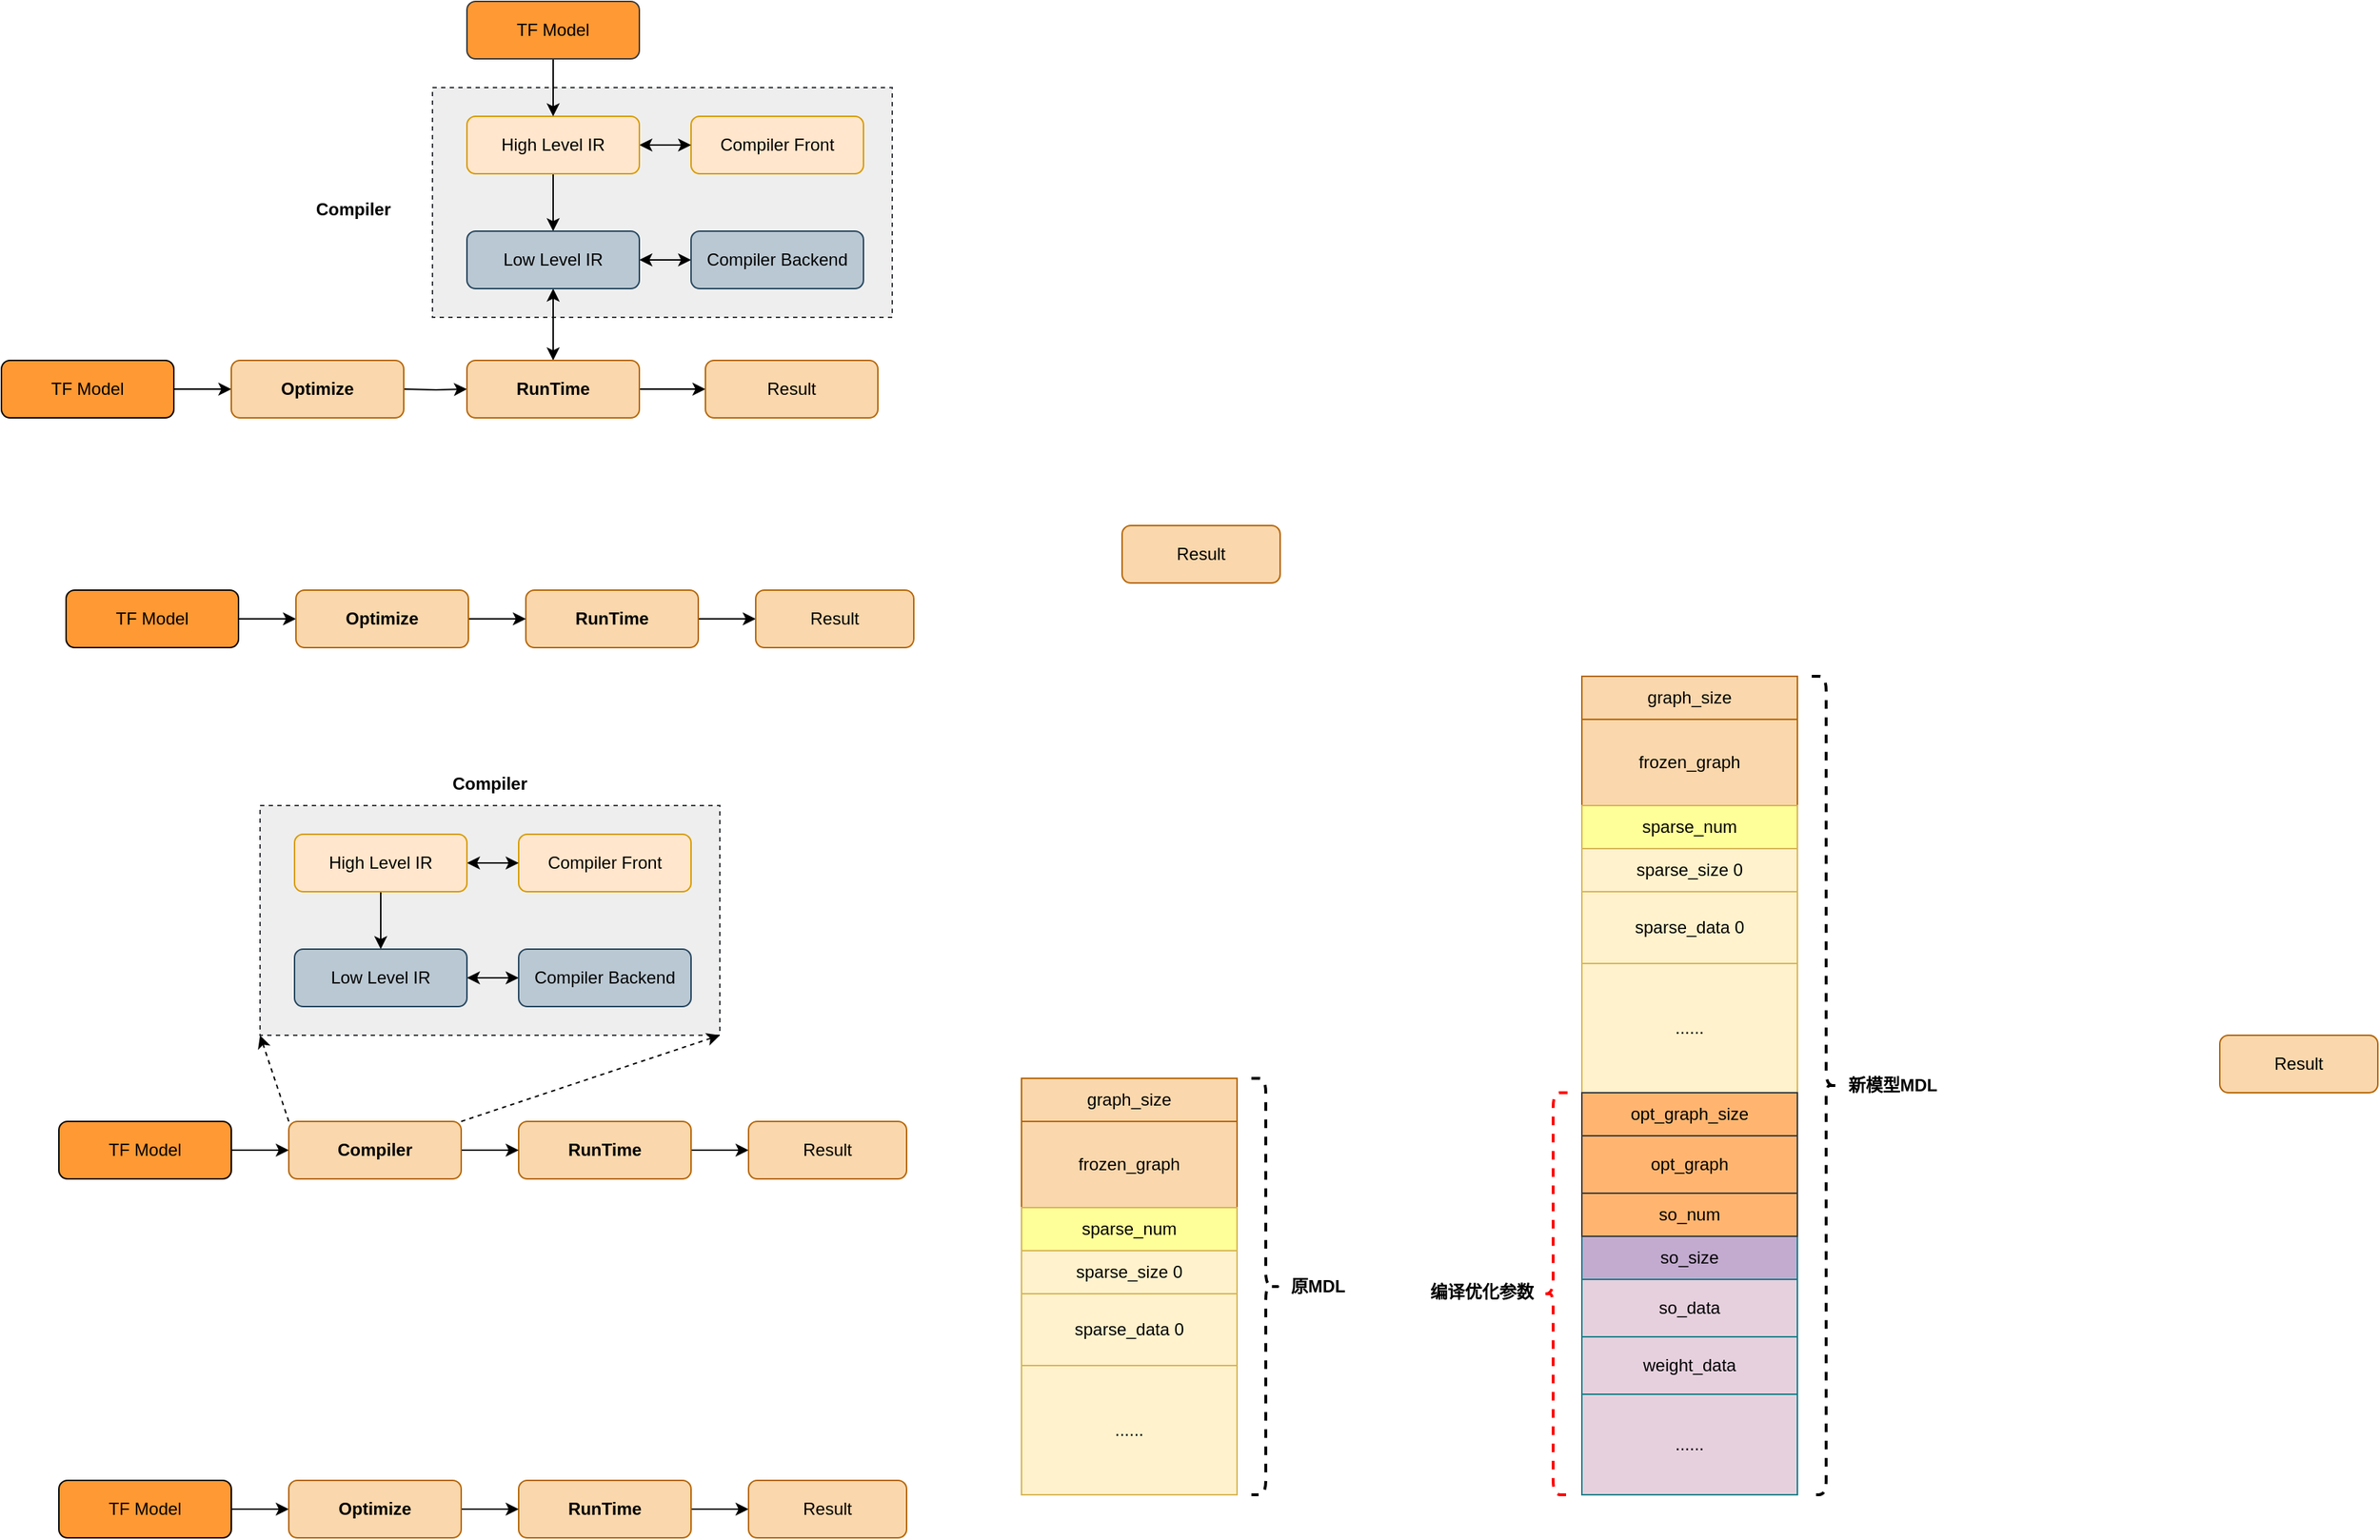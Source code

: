 <mxfile version="21.3.7" type="github">
  <diagram id="C5RBs43oDa-KdzZeNtuy" name="Page-1">
    <mxGraphModel dx="1221" dy="644" grid="1" gridSize="10" guides="1" tooltips="1" connect="1" arrows="1" fold="1" page="1" pageScale="1" pageWidth="827" pageHeight="1169" math="0" shadow="0">
      <root>
        <mxCell id="WIyWlLk6GJQsqaUBKTNV-0" />
        <mxCell id="WIyWlLk6GJQsqaUBKTNV-1" parent="WIyWlLk6GJQsqaUBKTNV-0" />
        <mxCell id="KsScosCIvsUQEo_AMa1u-0" value="" style="rounded=0;whiteSpace=wrap;html=1;fontSize=12;glass=0;strokeWidth=1;shadow=0;fillColor=#eeeeee;strokeColor=#36393d;dashed=1;" parent="WIyWlLk6GJQsqaUBKTNV-1" vertex="1">
          <mxGeometry x="410" y="240" width="320" height="160" as="geometry" />
        </mxCell>
        <mxCell id="WIyWlLk6GJQsqaUBKTNV-3" value="Compiler Front" style="rounded=1;whiteSpace=wrap;html=1;fontSize=12;glass=0;strokeWidth=1;shadow=0;fillColor=#ffe6cc;strokeColor=#d79b00;" parent="WIyWlLk6GJQsqaUBKTNV-1" vertex="1">
          <mxGeometry x="590" y="260" width="120" height="40" as="geometry" />
        </mxCell>
        <mxCell id="KsScosCIvsUQEo_AMa1u-5" style="edgeStyle=orthogonalEdgeStyle;rounded=0;orthogonalLoop=1;jettySize=auto;html=1;exitX=0.5;exitY=1;exitDx=0;exitDy=0;" parent="WIyWlLk6GJQsqaUBKTNV-1" source="WIyWlLk6GJQsqaUBKTNV-7" target="WIyWlLk6GJQsqaUBKTNV-11" edge="1">
          <mxGeometry relative="1" as="geometry" />
        </mxCell>
        <mxCell id="KsScosCIvsUQEo_AMa1u-6" style="edgeStyle=orthogonalEdgeStyle;rounded=0;orthogonalLoop=1;jettySize=auto;html=1;exitX=1;exitY=0.5;exitDx=0;exitDy=0;entryX=0;entryY=0.5;entryDx=0;entryDy=0;startArrow=classic;startFill=1;" parent="WIyWlLk6GJQsqaUBKTNV-1" source="WIyWlLk6GJQsqaUBKTNV-7" target="WIyWlLk6GJQsqaUBKTNV-3" edge="1">
          <mxGeometry relative="1" as="geometry" />
        </mxCell>
        <mxCell id="WIyWlLk6GJQsqaUBKTNV-7" value="High Level IR" style="rounded=1;whiteSpace=wrap;html=1;fontSize=12;glass=0;strokeWidth=1;shadow=0;fillColor=#ffe6cc;strokeColor=#d79b00;" parent="WIyWlLk6GJQsqaUBKTNV-1" vertex="1">
          <mxGeometry x="434" y="260" width="120" height="40" as="geometry" />
        </mxCell>
        <mxCell id="KsScosCIvsUQEo_AMa1u-8" style="edgeStyle=orthogonalEdgeStyle;rounded=0;orthogonalLoop=1;jettySize=auto;html=1;exitX=1;exitY=0.5;exitDx=0;exitDy=0;entryX=0;entryY=0.5;entryDx=0;entryDy=0;startArrow=classic;startFill=1;" parent="WIyWlLk6GJQsqaUBKTNV-1" source="WIyWlLk6GJQsqaUBKTNV-11" target="WIyWlLk6GJQsqaUBKTNV-12" edge="1">
          <mxGeometry relative="1" as="geometry" />
        </mxCell>
        <mxCell id="KsScosCIvsUQEo_AMa1u-9" style="edgeStyle=orthogonalEdgeStyle;rounded=0;orthogonalLoop=1;jettySize=auto;html=1;exitX=0.5;exitY=1;exitDx=0;exitDy=0;entryX=0.5;entryY=0;entryDx=0;entryDy=0;startArrow=classic;startFill=1;" parent="WIyWlLk6GJQsqaUBKTNV-1" source="WIyWlLk6GJQsqaUBKTNV-11" target="KsScosCIvsUQEo_AMa1u-3" edge="1">
          <mxGeometry relative="1" as="geometry" />
        </mxCell>
        <mxCell id="WIyWlLk6GJQsqaUBKTNV-11" value="Low Level IR" style="rounded=1;whiteSpace=wrap;html=1;fontSize=12;glass=0;strokeWidth=1;shadow=0;fillColor=#bac8d3;strokeColor=#23445d;" parent="WIyWlLk6GJQsqaUBKTNV-1" vertex="1">
          <mxGeometry x="434" y="340" width="120" height="40" as="geometry" />
        </mxCell>
        <mxCell id="WIyWlLk6GJQsqaUBKTNV-12" value="Compiler Backend" style="rounded=1;whiteSpace=wrap;html=1;fontSize=12;glass=0;strokeWidth=1;shadow=0;fillColor=#bac8d3;strokeColor=#23445d;" parent="WIyWlLk6GJQsqaUBKTNV-1" vertex="1">
          <mxGeometry x="590" y="340" width="120" height="40" as="geometry" />
        </mxCell>
        <mxCell id="KsScosCIvsUQEo_AMa1u-7" style="edgeStyle=orthogonalEdgeStyle;rounded=0;orthogonalLoop=1;jettySize=auto;html=1;exitX=0.5;exitY=1;exitDx=0;exitDy=0;entryX=0.5;entryY=0;entryDx=0;entryDy=0;" parent="WIyWlLk6GJQsqaUBKTNV-1" source="KsScosCIvsUQEo_AMa1u-1" target="WIyWlLk6GJQsqaUBKTNV-7" edge="1">
          <mxGeometry relative="1" as="geometry" />
        </mxCell>
        <mxCell id="KsScosCIvsUQEo_AMa1u-1" value="TF Model" style="rounded=1;whiteSpace=wrap;html=1;fontSize=12;glass=0;strokeWidth=1;shadow=0;fillColor=#FF9933;strokeColor=#36393d;" parent="WIyWlLk6GJQsqaUBKTNV-1" vertex="1">
          <mxGeometry x="434" y="180" width="120" height="40" as="geometry" />
        </mxCell>
        <mxCell id="KsScosCIvsUQEo_AMa1u-10" style="edgeStyle=orthogonalEdgeStyle;rounded=0;orthogonalLoop=1;jettySize=auto;html=1;exitX=1;exitY=0.5;exitDx=0;exitDy=0;entryX=0;entryY=0.5;entryDx=0;entryDy=0;startArrow=none;startFill=0;" parent="WIyWlLk6GJQsqaUBKTNV-1" target="KsScosCIvsUQEo_AMa1u-3" edge="1">
          <mxGeometry relative="1" as="geometry">
            <mxPoint x="390" y="450" as="sourcePoint" />
          </mxGeometry>
        </mxCell>
        <mxCell id="KsScosCIvsUQEo_AMa1u-15" style="edgeStyle=orthogonalEdgeStyle;rounded=0;orthogonalLoop=1;jettySize=auto;html=1;exitX=1;exitY=0.5;exitDx=0;exitDy=0;entryX=0;entryY=0.5;entryDx=0;entryDy=0;startArrow=none;startFill=0;" parent="WIyWlLk6GJQsqaUBKTNV-1" source="KsScosCIvsUQEo_AMa1u-2" target="KsScosCIvsUQEo_AMa1u-13" edge="1">
          <mxGeometry relative="1" as="geometry" />
        </mxCell>
        <mxCell id="KsScosCIvsUQEo_AMa1u-2" value="TF Model" style="rounded=1;whiteSpace=wrap;html=1;fontSize=12;glass=0;strokeWidth=1;shadow=0;fillColor=#FF9933;" parent="WIyWlLk6GJQsqaUBKTNV-1" vertex="1">
          <mxGeometry x="110" y="430" width="120" height="40" as="geometry" />
        </mxCell>
        <mxCell id="KsScosCIvsUQEo_AMa1u-11" style="edgeStyle=orthogonalEdgeStyle;rounded=0;orthogonalLoop=1;jettySize=auto;html=1;exitX=1;exitY=0.5;exitDx=0;exitDy=0;entryX=0;entryY=0.5;entryDx=0;entryDy=0;startArrow=none;startFill=0;" parent="WIyWlLk6GJQsqaUBKTNV-1" source="KsScosCIvsUQEo_AMa1u-3" target="KsScosCIvsUQEo_AMa1u-4" edge="1">
          <mxGeometry relative="1" as="geometry" />
        </mxCell>
        <mxCell id="KsScosCIvsUQEo_AMa1u-3" value="&lt;b&gt;RunTime&lt;/b&gt;" style="rounded=1;whiteSpace=wrap;html=1;fontSize=12;glass=0;strokeWidth=1;shadow=0;fillColor=#fad7ac;strokeColor=#b46504;" parent="WIyWlLk6GJQsqaUBKTNV-1" vertex="1">
          <mxGeometry x="434" y="430" width="120" height="40" as="geometry" />
        </mxCell>
        <mxCell id="KsScosCIvsUQEo_AMa1u-4" value="Result" style="rounded=1;whiteSpace=wrap;html=1;fontSize=12;glass=0;strokeWidth=1;shadow=0;fillColor=#fad7ac;strokeColor=#b46504;" parent="WIyWlLk6GJQsqaUBKTNV-1" vertex="1">
          <mxGeometry x="600" y="430" width="120" height="40" as="geometry" />
        </mxCell>
        <mxCell id="KsScosCIvsUQEo_AMa1u-12" value="Compiler" style="text;html=1;strokeColor=none;fillColor=none;align=center;verticalAlign=middle;whiteSpace=wrap;rounded=0;dashed=1;fontStyle=1" parent="WIyWlLk6GJQsqaUBKTNV-1" vertex="1">
          <mxGeometry x="310" y="310" width="90" height="30" as="geometry" />
        </mxCell>
        <mxCell id="KsScosCIvsUQEo_AMa1u-13" value="Optimize" style="rounded=1;whiteSpace=wrap;html=1;fontSize=12;glass=0;strokeWidth=1;shadow=0;fillColor=#fad7ac;strokeColor=#b46504;fontStyle=1" parent="WIyWlLk6GJQsqaUBKTNV-1" vertex="1">
          <mxGeometry x="270" y="430" width="120" height="40" as="geometry" />
        </mxCell>
        <mxCell id="KsScosCIvsUQEo_AMa1u-44" style="edgeStyle=orthogonalEdgeStyle;rounded=0;orthogonalLoop=1;jettySize=auto;html=1;exitX=1;exitY=0.5;exitDx=0;exitDy=0;entryX=0;entryY=0.5;entryDx=0;entryDy=0;startArrow=none;startFill=0;" parent="WIyWlLk6GJQsqaUBKTNV-1" source="KsScosCIvsUQEo_AMa1u-29" target="KsScosCIvsUQEo_AMa1u-43" edge="1">
          <mxGeometry relative="1" as="geometry" />
        </mxCell>
        <mxCell id="KsScosCIvsUQEo_AMa1u-29" value="TF Model" style="rounded=1;whiteSpace=wrap;html=1;fontSize=12;glass=0;strokeWidth=1;shadow=0;fillColor=#FF9933;" parent="WIyWlLk6GJQsqaUBKTNV-1" vertex="1">
          <mxGeometry x="150" y="960" width="120" height="40" as="geometry" />
        </mxCell>
        <mxCell id="KsScosCIvsUQEo_AMa1u-30" style="edgeStyle=orthogonalEdgeStyle;rounded=0;orthogonalLoop=1;jettySize=auto;html=1;exitX=1;exitY=0.5;exitDx=0;exitDy=0;entryX=0;entryY=0.5;entryDx=0;entryDy=0;startArrow=none;startFill=0;" parent="WIyWlLk6GJQsqaUBKTNV-1" source="KsScosCIvsUQEo_AMa1u-31" target="KsScosCIvsUQEo_AMa1u-32" edge="1">
          <mxGeometry relative="1" as="geometry" />
        </mxCell>
        <mxCell id="KsScosCIvsUQEo_AMa1u-31" value="&lt;b&gt;RunTime&lt;/b&gt;" style="rounded=1;whiteSpace=wrap;html=1;fontSize=12;glass=0;strokeWidth=1;shadow=0;fillColor=#fad7ac;strokeColor=#b46504;" parent="WIyWlLk6GJQsqaUBKTNV-1" vertex="1">
          <mxGeometry x="470" y="960" width="120" height="40" as="geometry" />
        </mxCell>
        <mxCell id="KsScosCIvsUQEo_AMa1u-32" value="Result" style="rounded=1;whiteSpace=wrap;html=1;fontSize=12;glass=0;strokeWidth=1;shadow=0;fillColor=#fad7ac;strokeColor=#b46504;" parent="WIyWlLk6GJQsqaUBKTNV-1" vertex="1">
          <mxGeometry x="630" y="960" width="110" height="40" as="geometry" />
        </mxCell>
        <mxCell id="KsScosCIvsUQEo_AMa1u-33" value="Compiler" style="text;html=1;strokeColor=none;fillColor=none;align=center;verticalAlign=middle;whiteSpace=wrap;rounded=0;dashed=1;fontStyle=1" parent="WIyWlLk6GJQsqaUBKTNV-1" vertex="1">
          <mxGeometry x="405" y="710" width="90" height="30" as="geometry" />
        </mxCell>
        <mxCell id="KsScosCIvsUQEo_AMa1u-35" value="" style="rounded=0;whiteSpace=wrap;html=1;fontSize=12;glass=0;strokeWidth=1;shadow=0;fillColor=#eeeeee;strokeColor=#36393d;dashed=1;" parent="WIyWlLk6GJQsqaUBKTNV-1" vertex="1">
          <mxGeometry x="290" y="740" width="320" height="160" as="geometry" />
        </mxCell>
        <mxCell id="KsScosCIvsUQEo_AMa1u-36" value="Compiler Front" style="rounded=1;whiteSpace=wrap;html=1;fontSize=12;glass=0;strokeWidth=1;shadow=0;fillColor=#ffe6cc;strokeColor=#d79b00;" parent="WIyWlLk6GJQsqaUBKTNV-1" vertex="1">
          <mxGeometry x="470" y="760" width="120" height="40" as="geometry" />
        </mxCell>
        <mxCell id="KsScosCIvsUQEo_AMa1u-37" style="edgeStyle=orthogonalEdgeStyle;rounded=0;orthogonalLoop=1;jettySize=auto;html=1;exitX=0.5;exitY=1;exitDx=0;exitDy=0;" parent="WIyWlLk6GJQsqaUBKTNV-1" source="KsScosCIvsUQEo_AMa1u-39" target="KsScosCIvsUQEo_AMa1u-41" edge="1">
          <mxGeometry relative="1" as="geometry" />
        </mxCell>
        <mxCell id="KsScosCIvsUQEo_AMa1u-38" style="edgeStyle=orthogonalEdgeStyle;rounded=0;orthogonalLoop=1;jettySize=auto;html=1;exitX=1;exitY=0.5;exitDx=0;exitDy=0;entryX=0;entryY=0.5;entryDx=0;entryDy=0;startArrow=classic;startFill=1;" parent="WIyWlLk6GJQsqaUBKTNV-1" source="KsScosCIvsUQEo_AMa1u-39" target="KsScosCIvsUQEo_AMa1u-36" edge="1">
          <mxGeometry relative="1" as="geometry" />
        </mxCell>
        <mxCell id="KsScosCIvsUQEo_AMa1u-39" value="High Level IR" style="rounded=1;whiteSpace=wrap;html=1;fontSize=12;glass=0;strokeWidth=1;shadow=0;fillColor=#ffe6cc;strokeColor=#d79b00;" parent="WIyWlLk6GJQsqaUBKTNV-1" vertex="1">
          <mxGeometry x="314" y="760" width="120" height="40" as="geometry" />
        </mxCell>
        <mxCell id="KsScosCIvsUQEo_AMa1u-40" style="edgeStyle=orthogonalEdgeStyle;rounded=0;orthogonalLoop=1;jettySize=auto;html=1;exitX=1;exitY=0.5;exitDx=0;exitDy=0;entryX=0;entryY=0.5;entryDx=0;entryDy=0;startArrow=classic;startFill=1;" parent="WIyWlLk6GJQsqaUBKTNV-1" source="KsScosCIvsUQEo_AMa1u-41" target="KsScosCIvsUQEo_AMa1u-42" edge="1">
          <mxGeometry relative="1" as="geometry" />
        </mxCell>
        <mxCell id="KsScosCIvsUQEo_AMa1u-41" value="Low Level IR" style="rounded=1;whiteSpace=wrap;html=1;fontSize=12;glass=0;strokeWidth=1;shadow=0;fillColor=#bac8d3;strokeColor=#23445d;" parent="WIyWlLk6GJQsqaUBKTNV-1" vertex="1">
          <mxGeometry x="314" y="840" width="120" height="40" as="geometry" />
        </mxCell>
        <mxCell id="KsScosCIvsUQEo_AMa1u-42" value="Compiler Backend" style="rounded=1;whiteSpace=wrap;html=1;fontSize=12;glass=0;strokeWidth=1;shadow=0;fillColor=#bac8d3;strokeColor=#23445d;" parent="WIyWlLk6GJQsqaUBKTNV-1" vertex="1">
          <mxGeometry x="470" y="840" width="120" height="40" as="geometry" />
        </mxCell>
        <mxCell id="KsScosCIvsUQEo_AMa1u-45" style="edgeStyle=orthogonalEdgeStyle;rounded=0;orthogonalLoop=1;jettySize=auto;html=1;exitX=1;exitY=0.5;exitDx=0;exitDy=0;entryX=0;entryY=0.5;entryDx=0;entryDy=0;startArrow=none;startFill=0;" parent="WIyWlLk6GJQsqaUBKTNV-1" source="KsScosCIvsUQEo_AMa1u-43" target="KsScosCIvsUQEo_AMa1u-31" edge="1">
          <mxGeometry relative="1" as="geometry" />
        </mxCell>
        <mxCell id="KsScosCIvsUQEo_AMa1u-43" value="Compiler" style="rounded=1;whiteSpace=wrap;html=1;fontSize=12;glass=0;strokeWidth=1;shadow=0;fillColor=#fad7ac;strokeColor=#b46504;fontStyle=1" parent="WIyWlLk6GJQsqaUBKTNV-1" vertex="1">
          <mxGeometry x="310" y="960" width="120" height="40" as="geometry" />
        </mxCell>
        <mxCell id="KsScosCIvsUQEo_AMa1u-46" style="edgeStyle=orthogonalEdgeStyle;rounded=0;orthogonalLoop=1;jettySize=auto;html=1;exitX=1;exitY=0.5;exitDx=0;exitDy=0;entryX=0;entryY=0.5;entryDx=0;entryDy=0;startArrow=none;startFill=0;" parent="WIyWlLk6GJQsqaUBKTNV-1" source="KsScosCIvsUQEo_AMa1u-47" target="KsScosCIvsUQEo_AMa1u-52" edge="1">
          <mxGeometry relative="1" as="geometry" />
        </mxCell>
        <mxCell id="KsScosCIvsUQEo_AMa1u-47" value="TF Model" style="rounded=1;whiteSpace=wrap;html=1;fontSize=12;glass=0;strokeWidth=1;shadow=0;fillColor=#FF9933;" parent="WIyWlLk6GJQsqaUBKTNV-1" vertex="1">
          <mxGeometry x="150" y="1210" width="120" height="40" as="geometry" />
        </mxCell>
        <mxCell id="KsScosCIvsUQEo_AMa1u-48" style="edgeStyle=orthogonalEdgeStyle;rounded=0;orthogonalLoop=1;jettySize=auto;html=1;exitX=1;exitY=0.5;exitDx=0;exitDy=0;entryX=0;entryY=0.5;entryDx=0;entryDy=0;startArrow=none;startFill=0;" parent="WIyWlLk6GJQsqaUBKTNV-1" source="KsScosCIvsUQEo_AMa1u-49" target="KsScosCIvsUQEo_AMa1u-50" edge="1">
          <mxGeometry relative="1" as="geometry" />
        </mxCell>
        <mxCell id="KsScosCIvsUQEo_AMa1u-49" value="&lt;b&gt;RunTime&lt;/b&gt;" style="rounded=1;whiteSpace=wrap;html=1;fontSize=12;glass=0;strokeWidth=1;shadow=0;fillColor=#fad7ac;strokeColor=#b46504;" parent="WIyWlLk6GJQsqaUBKTNV-1" vertex="1">
          <mxGeometry x="470" y="1210" width="120" height="40" as="geometry" />
        </mxCell>
        <mxCell id="KsScosCIvsUQEo_AMa1u-50" value="Result" style="rounded=1;whiteSpace=wrap;html=1;fontSize=12;glass=0;strokeWidth=1;shadow=0;fillColor=#fad7ac;strokeColor=#b46504;" parent="WIyWlLk6GJQsqaUBKTNV-1" vertex="1">
          <mxGeometry x="630" y="1210" width="110" height="40" as="geometry" />
        </mxCell>
        <mxCell id="KsScosCIvsUQEo_AMa1u-51" style="edgeStyle=orthogonalEdgeStyle;rounded=0;orthogonalLoop=1;jettySize=auto;html=1;exitX=1;exitY=0.5;exitDx=0;exitDy=0;entryX=0;entryY=0.5;entryDx=0;entryDy=0;startArrow=none;startFill=0;" parent="WIyWlLk6GJQsqaUBKTNV-1" source="KsScosCIvsUQEo_AMa1u-52" target="KsScosCIvsUQEo_AMa1u-49" edge="1">
          <mxGeometry relative="1" as="geometry" />
        </mxCell>
        <mxCell id="KsScosCIvsUQEo_AMa1u-52" value="Optimize" style="rounded=1;whiteSpace=wrap;html=1;fontSize=12;glass=0;strokeWidth=1;shadow=0;fillColor=#fad7ac;strokeColor=#b46504;fontStyle=1" parent="WIyWlLk6GJQsqaUBKTNV-1" vertex="1">
          <mxGeometry x="310" y="1210" width="120" height="40" as="geometry" />
        </mxCell>
        <mxCell id="KsScosCIvsUQEo_AMa1u-53" value="" style="endArrow=classic;startArrow=none;html=1;rounded=0;startFill=0;exitX=1;exitY=0;exitDx=0;exitDy=0;dashed=1;entryX=1;entryY=1;entryDx=0;entryDy=0;" parent="WIyWlLk6GJQsqaUBKTNV-1" source="KsScosCIvsUQEo_AMa1u-43" target="KsScosCIvsUQEo_AMa1u-35" edge="1">
          <mxGeometry width="50" height="50" relative="1" as="geometry">
            <mxPoint x="480" y="950" as="sourcePoint" />
            <mxPoint x="530" y="900" as="targetPoint" />
          </mxGeometry>
        </mxCell>
        <mxCell id="KsScosCIvsUQEo_AMa1u-54" value="" style="endArrow=classic;startArrow=none;html=1;rounded=0;startFill=0;exitX=0;exitY=0;exitDx=0;exitDy=0;entryX=0;entryY=1;entryDx=0;entryDy=0;dashed=1;" parent="WIyWlLk6GJQsqaUBKTNV-1" source="KsScosCIvsUQEo_AMa1u-43" target="KsScosCIvsUQEo_AMa1u-35" edge="1">
          <mxGeometry width="50" height="50" relative="1" as="geometry">
            <mxPoint x="470" y="1040" as="sourcePoint" />
            <mxPoint x="210" y="900" as="targetPoint" />
          </mxGeometry>
        </mxCell>
        <mxCell id="KsScosCIvsUQEo_AMa1u-56" style="edgeStyle=orthogonalEdgeStyle;rounded=0;orthogonalLoop=1;jettySize=auto;html=1;exitX=1;exitY=0.5;exitDx=0;exitDy=0;entryX=0;entryY=0.5;entryDx=0;entryDy=0;startArrow=none;startFill=0;" parent="WIyWlLk6GJQsqaUBKTNV-1" source="KsScosCIvsUQEo_AMa1u-57" target="KsScosCIvsUQEo_AMa1u-62" edge="1">
          <mxGeometry relative="1" as="geometry" />
        </mxCell>
        <mxCell id="KsScosCIvsUQEo_AMa1u-57" value="TF Model" style="rounded=1;whiteSpace=wrap;html=1;fontSize=12;glass=0;strokeWidth=1;shadow=0;fillColor=#FF9933;" parent="WIyWlLk6GJQsqaUBKTNV-1" vertex="1">
          <mxGeometry x="155" y="590" width="120" height="40" as="geometry" />
        </mxCell>
        <mxCell id="KsScosCIvsUQEo_AMa1u-58" style="edgeStyle=orthogonalEdgeStyle;rounded=0;orthogonalLoop=1;jettySize=auto;html=1;exitX=1;exitY=0.5;exitDx=0;exitDy=0;entryX=0;entryY=0.5;entryDx=0;entryDy=0;startArrow=none;startFill=0;" parent="WIyWlLk6GJQsqaUBKTNV-1" source="KsScosCIvsUQEo_AMa1u-59" target="KsScosCIvsUQEo_AMa1u-60" edge="1">
          <mxGeometry relative="1" as="geometry" />
        </mxCell>
        <mxCell id="KsScosCIvsUQEo_AMa1u-59" value="&lt;b&gt;RunTime&lt;/b&gt;" style="rounded=1;whiteSpace=wrap;html=1;fontSize=12;glass=0;strokeWidth=1;shadow=0;fillColor=#fad7ac;strokeColor=#b46504;" parent="WIyWlLk6GJQsqaUBKTNV-1" vertex="1">
          <mxGeometry x="475" y="590" width="120" height="40" as="geometry" />
        </mxCell>
        <mxCell id="KsScosCIvsUQEo_AMa1u-60" value="Result" style="rounded=1;whiteSpace=wrap;html=1;fontSize=12;glass=0;strokeWidth=1;shadow=0;fillColor=#fad7ac;strokeColor=#b46504;" parent="WIyWlLk6GJQsqaUBKTNV-1" vertex="1">
          <mxGeometry x="635" y="590" width="110" height="40" as="geometry" />
        </mxCell>
        <mxCell id="KsScosCIvsUQEo_AMa1u-61" style="edgeStyle=orthogonalEdgeStyle;rounded=0;orthogonalLoop=1;jettySize=auto;html=1;exitX=1;exitY=0.5;exitDx=0;exitDy=0;entryX=0;entryY=0.5;entryDx=0;entryDy=0;startArrow=none;startFill=0;" parent="WIyWlLk6GJQsqaUBKTNV-1" source="KsScosCIvsUQEo_AMa1u-62" target="KsScosCIvsUQEo_AMa1u-59" edge="1">
          <mxGeometry relative="1" as="geometry" />
        </mxCell>
        <mxCell id="KsScosCIvsUQEo_AMa1u-62" value="Optimize" style="rounded=1;whiteSpace=wrap;html=1;fontSize=12;glass=0;strokeWidth=1;shadow=0;fillColor=#fad7ac;strokeColor=#b46504;fontStyle=1" parent="WIyWlLk6GJQsqaUBKTNV-1" vertex="1">
          <mxGeometry x="315" y="590" width="120" height="40" as="geometry" />
        </mxCell>
        <mxCell id="KsScosCIvsUQEo_AMa1u-65" value="graph_size" style="rounded=0;whiteSpace=wrap;html=1;fontSize=12;glass=0;strokeWidth=1;shadow=0;fillColor=#fad7ac;strokeColor=#b46504;" parent="WIyWlLk6GJQsqaUBKTNV-1" vertex="1">
          <mxGeometry x="820" y="930" width="150" height="30" as="geometry" />
        </mxCell>
        <mxCell id="KsScosCIvsUQEo_AMa1u-66" value="Result" style="rounded=1;whiteSpace=wrap;html=1;fontSize=12;glass=0;strokeWidth=1;shadow=0;fillColor=#fad7ac;strokeColor=#b46504;" parent="WIyWlLk6GJQsqaUBKTNV-1" vertex="1">
          <mxGeometry x="890" y="545" width="110" height="40" as="geometry" />
        </mxCell>
        <mxCell id="KsScosCIvsUQEo_AMa1u-67" value="frozen_graph" style="rounded=0;whiteSpace=wrap;html=1;fontSize=12;glass=0;strokeWidth=1;shadow=0;fillColor=#fad7ac;strokeColor=#b46504;" parent="WIyWlLk6GJQsqaUBKTNV-1" vertex="1">
          <mxGeometry x="820" y="960" width="150" height="60" as="geometry" />
        </mxCell>
        <mxCell id="KsScosCIvsUQEo_AMa1u-68" value="sparse_num" style="rounded=0;whiteSpace=wrap;html=1;fontSize=12;glass=0;strokeWidth=1;shadow=0;fillColor=#FFFF99;strokeColor=#d6b656;" parent="WIyWlLk6GJQsqaUBKTNV-1" vertex="1">
          <mxGeometry x="820" y="1020" width="150" height="30" as="geometry" />
        </mxCell>
        <mxCell id="KsScosCIvsUQEo_AMa1u-69" value="sparse_size 0" style="rounded=0;whiteSpace=wrap;html=1;fontSize=12;glass=0;strokeWidth=1;shadow=0;fillColor=#fff2cc;strokeColor=#d6b656;" parent="WIyWlLk6GJQsqaUBKTNV-1" vertex="1">
          <mxGeometry x="820" y="1050" width="150" height="30" as="geometry" />
        </mxCell>
        <mxCell id="KsScosCIvsUQEo_AMa1u-70" value="sparse_data 0" style="rounded=0;whiteSpace=wrap;html=1;fontSize=12;glass=0;strokeWidth=1;shadow=0;fillColor=#fff2cc;strokeColor=#d6b656;" parent="WIyWlLk6GJQsqaUBKTNV-1" vertex="1">
          <mxGeometry x="820" y="1080" width="150" height="50" as="geometry" />
        </mxCell>
        <mxCell id="KsScosCIvsUQEo_AMa1u-72" value="......" style="rounded=0;whiteSpace=wrap;html=1;fontSize=12;glass=0;strokeWidth=1;shadow=0;fillColor=#fff2cc;strokeColor=#d6b656;" parent="WIyWlLk6GJQsqaUBKTNV-1" vertex="1">
          <mxGeometry x="820" y="1130" width="150" height="90" as="geometry" />
        </mxCell>
        <mxCell id="KsScosCIvsUQEo_AMa1u-77" value="graph_size" style="rounded=0;whiteSpace=wrap;html=1;fontSize=12;glass=0;strokeWidth=1;shadow=0;fillColor=#fad7ac;strokeColor=#b46504;" parent="WIyWlLk6GJQsqaUBKTNV-1" vertex="1">
          <mxGeometry x="1210" y="650" width="150" height="30" as="geometry" />
        </mxCell>
        <mxCell id="KsScosCIvsUQEo_AMa1u-78" value="frozen_graph" style="rounded=0;whiteSpace=wrap;html=1;fontSize=12;glass=0;strokeWidth=1;shadow=0;fillColor=#fad7ac;strokeColor=#b46504;" parent="WIyWlLk6GJQsqaUBKTNV-1" vertex="1">
          <mxGeometry x="1210" y="680" width="150" height="60" as="geometry" />
        </mxCell>
        <mxCell id="KsScosCIvsUQEo_AMa1u-79" value="sparse_num" style="rounded=0;whiteSpace=wrap;html=1;fontSize=12;glass=0;strokeWidth=1;shadow=0;fillColor=#FFFF99;strokeColor=#d6b656;" parent="WIyWlLk6GJQsqaUBKTNV-1" vertex="1">
          <mxGeometry x="1210" y="740" width="150" height="30" as="geometry" />
        </mxCell>
        <mxCell id="KsScosCIvsUQEo_AMa1u-80" value="sparse_size 0" style="rounded=0;whiteSpace=wrap;html=1;fontSize=12;glass=0;strokeWidth=1;shadow=0;fillColor=#fff2cc;strokeColor=#d6b656;" parent="WIyWlLk6GJQsqaUBKTNV-1" vertex="1">
          <mxGeometry x="1210" y="770" width="150" height="30" as="geometry" />
        </mxCell>
        <mxCell id="KsScosCIvsUQEo_AMa1u-81" value="sparse_data 0" style="rounded=0;whiteSpace=wrap;html=1;fontSize=12;glass=0;strokeWidth=1;shadow=0;fillColor=#fff2cc;strokeColor=#d6b656;" parent="WIyWlLk6GJQsqaUBKTNV-1" vertex="1">
          <mxGeometry x="1210" y="800" width="150" height="50" as="geometry" />
        </mxCell>
        <mxCell id="KsScosCIvsUQEo_AMa1u-82" value="......" style="rounded=0;whiteSpace=wrap;html=1;fontSize=12;glass=0;strokeWidth=1;shadow=0;fillColor=#fff2cc;strokeColor=#d6b656;" parent="WIyWlLk6GJQsqaUBKTNV-1" vertex="1">
          <mxGeometry x="1210" y="850" width="150" height="90" as="geometry" />
        </mxCell>
        <mxCell id="KsScosCIvsUQEo_AMa1u-85" value="opt_graph_size" style="rounded=0;whiteSpace=wrap;html=1;fontSize=12;glass=0;strokeWidth=1;shadow=0;fillColor=#FFB570;strokeColor=#36393d;" parent="WIyWlLk6GJQsqaUBKTNV-1" vertex="1">
          <mxGeometry x="1210" y="940" width="150" height="30" as="geometry" />
        </mxCell>
        <mxCell id="KsScosCIvsUQEo_AMa1u-86" value="opt_graph" style="rounded=0;whiteSpace=wrap;html=1;fontSize=12;glass=0;strokeWidth=1;shadow=0;fillColor=#FFB570;strokeColor=#36393d;" parent="WIyWlLk6GJQsqaUBKTNV-1" vertex="1">
          <mxGeometry x="1210" y="970" width="150" height="40" as="geometry" />
        </mxCell>
        <mxCell id="KsScosCIvsUQEo_AMa1u-87" value="so_size" style="rounded=0;whiteSpace=wrap;html=1;fontSize=12;glass=0;strokeWidth=1;shadow=0;fillColor=#C3ABD0;strokeColor=#0e8088;" parent="WIyWlLk6GJQsqaUBKTNV-1" vertex="1">
          <mxGeometry x="1210" y="1040" width="150" height="30" as="geometry" />
        </mxCell>
        <mxCell id="KsScosCIvsUQEo_AMa1u-88" value="so_data" style="rounded=0;whiteSpace=wrap;html=1;fontSize=12;glass=0;strokeWidth=1;shadow=0;fillColor=#E6D0DE;strokeColor=#0e8088;" parent="WIyWlLk6GJQsqaUBKTNV-1" vertex="1">
          <mxGeometry x="1210" y="1070" width="150" height="40" as="geometry" />
        </mxCell>
        <mxCell id="KsScosCIvsUQEo_AMa1u-90" value="weight_data" style="rounded=0;whiteSpace=wrap;html=1;fontSize=12;glass=0;strokeWidth=1;shadow=0;fillColor=#E6D0DE;strokeColor=#0e8088;" parent="WIyWlLk6GJQsqaUBKTNV-1" vertex="1">
          <mxGeometry x="1210" y="1110" width="150" height="40" as="geometry" />
        </mxCell>
        <mxCell id="KsScosCIvsUQEo_AMa1u-93" value="......" style="rounded=0;whiteSpace=wrap;html=1;fontSize=12;glass=0;strokeWidth=1;shadow=0;fillColor=#E6D0DE;strokeColor=#0e8088;" parent="WIyWlLk6GJQsqaUBKTNV-1" vertex="1">
          <mxGeometry x="1210" y="1150" width="150" height="70" as="geometry" />
        </mxCell>
        <mxCell id="KsScosCIvsUQEo_AMa1u-94" value="so_num" style="rounded=0;whiteSpace=wrap;html=1;fontSize=12;glass=0;strokeWidth=1;shadow=0;fillColor=#FFB570;strokeColor=#36393d;" parent="WIyWlLk6GJQsqaUBKTNV-1" vertex="1">
          <mxGeometry x="1210" y="1010" width="150" height="30" as="geometry" />
        </mxCell>
        <mxCell id="KsScosCIvsUQEo_AMa1u-97" value="" style="shape=curlyBracket;whiteSpace=wrap;html=1;rounded=1;flipH=1;dashed=1;fillColor=#FF9933;strokeWidth=2;" parent="WIyWlLk6GJQsqaUBKTNV-1" vertex="1">
          <mxGeometry x="1370" y="650" width="20" height="570" as="geometry" />
        </mxCell>
        <mxCell id="KsScosCIvsUQEo_AMa1u-99" value="&lt;font style=&quot;font-size: 12px;&quot;&gt;编译优化参数&lt;/font&gt;" style="text;strokeColor=none;fillColor=none;html=1;fontSize=24;fontStyle=1;verticalAlign=middle;align=center;rounded=0;dashed=1;" parent="WIyWlLk6GJQsqaUBKTNV-1" vertex="1">
          <mxGeometry x="1110" y="1060" width="60" height="30" as="geometry" />
        </mxCell>
        <mxCell id="KsScosCIvsUQEo_AMa1u-102" value="" style="shape=curlyBracket;whiteSpace=wrap;html=1;rounded=1;flipH=1;dashed=1;fillColor=#FF9933;strokeWidth=2;" parent="WIyWlLk6GJQsqaUBKTNV-1" vertex="1">
          <mxGeometry x="980" y="930" width="20" height="290" as="geometry" />
        </mxCell>
        <mxCell id="KsScosCIvsUQEo_AMa1u-103" value="&lt;font style=&quot;font-size: 12px;&quot;&gt;原MDL&lt;/font&gt;" style="text;strokeColor=none;fillColor=none;html=1;fontSize=24;fontStyle=1;verticalAlign=middle;align=center;rounded=0;dashed=1;" parent="WIyWlLk6GJQsqaUBKTNV-1" vertex="1">
          <mxGeometry x="996" y="1056" width="60" height="30" as="geometry" />
        </mxCell>
        <mxCell id="KsScosCIvsUQEo_AMa1u-105" value="" style="shape=curlyBracket;whiteSpace=wrap;html=1;rounded=1;dashed=1;fontSize=12;strokeColor=#FF0000;fillColor=#FF0000;strokeWidth=2;" parent="WIyWlLk6GJQsqaUBKTNV-1" vertex="1">
          <mxGeometry x="1180" y="940" width="20" height="280" as="geometry" />
        </mxCell>
        <mxCell id="KsScosCIvsUQEo_AMa1u-106" value="&lt;font style=&quot;font-size: 12px;&quot;&gt;新模型MDL&lt;/font&gt;" style="text;strokeColor=none;fillColor=none;html=1;fontSize=24;fontStyle=1;verticalAlign=middle;align=center;rounded=0;dashed=1;" parent="WIyWlLk6GJQsqaUBKTNV-1" vertex="1">
          <mxGeometry x="1396" y="916" width="60" height="30" as="geometry" />
        </mxCell>
        <mxCell id="KsScosCIvsUQEo_AMa1u-109" value="Result" style="rounded=1;whiteSpace=wrap;html=1;fontSize=12;glass=0;strokeWidth=1;shadow=0;fillColor=#fad7ac;strokeColor=#b46504;" parent="WIyWlLk6GJQsqaUBKTNV-1" vertex="1">
          <mxGeometry x="1654" y="900" width="110" height="40" as="geometry" />
        </mxCell>
      </root>
    </mxGraphModel>
  </diagram>
</mxfile>
